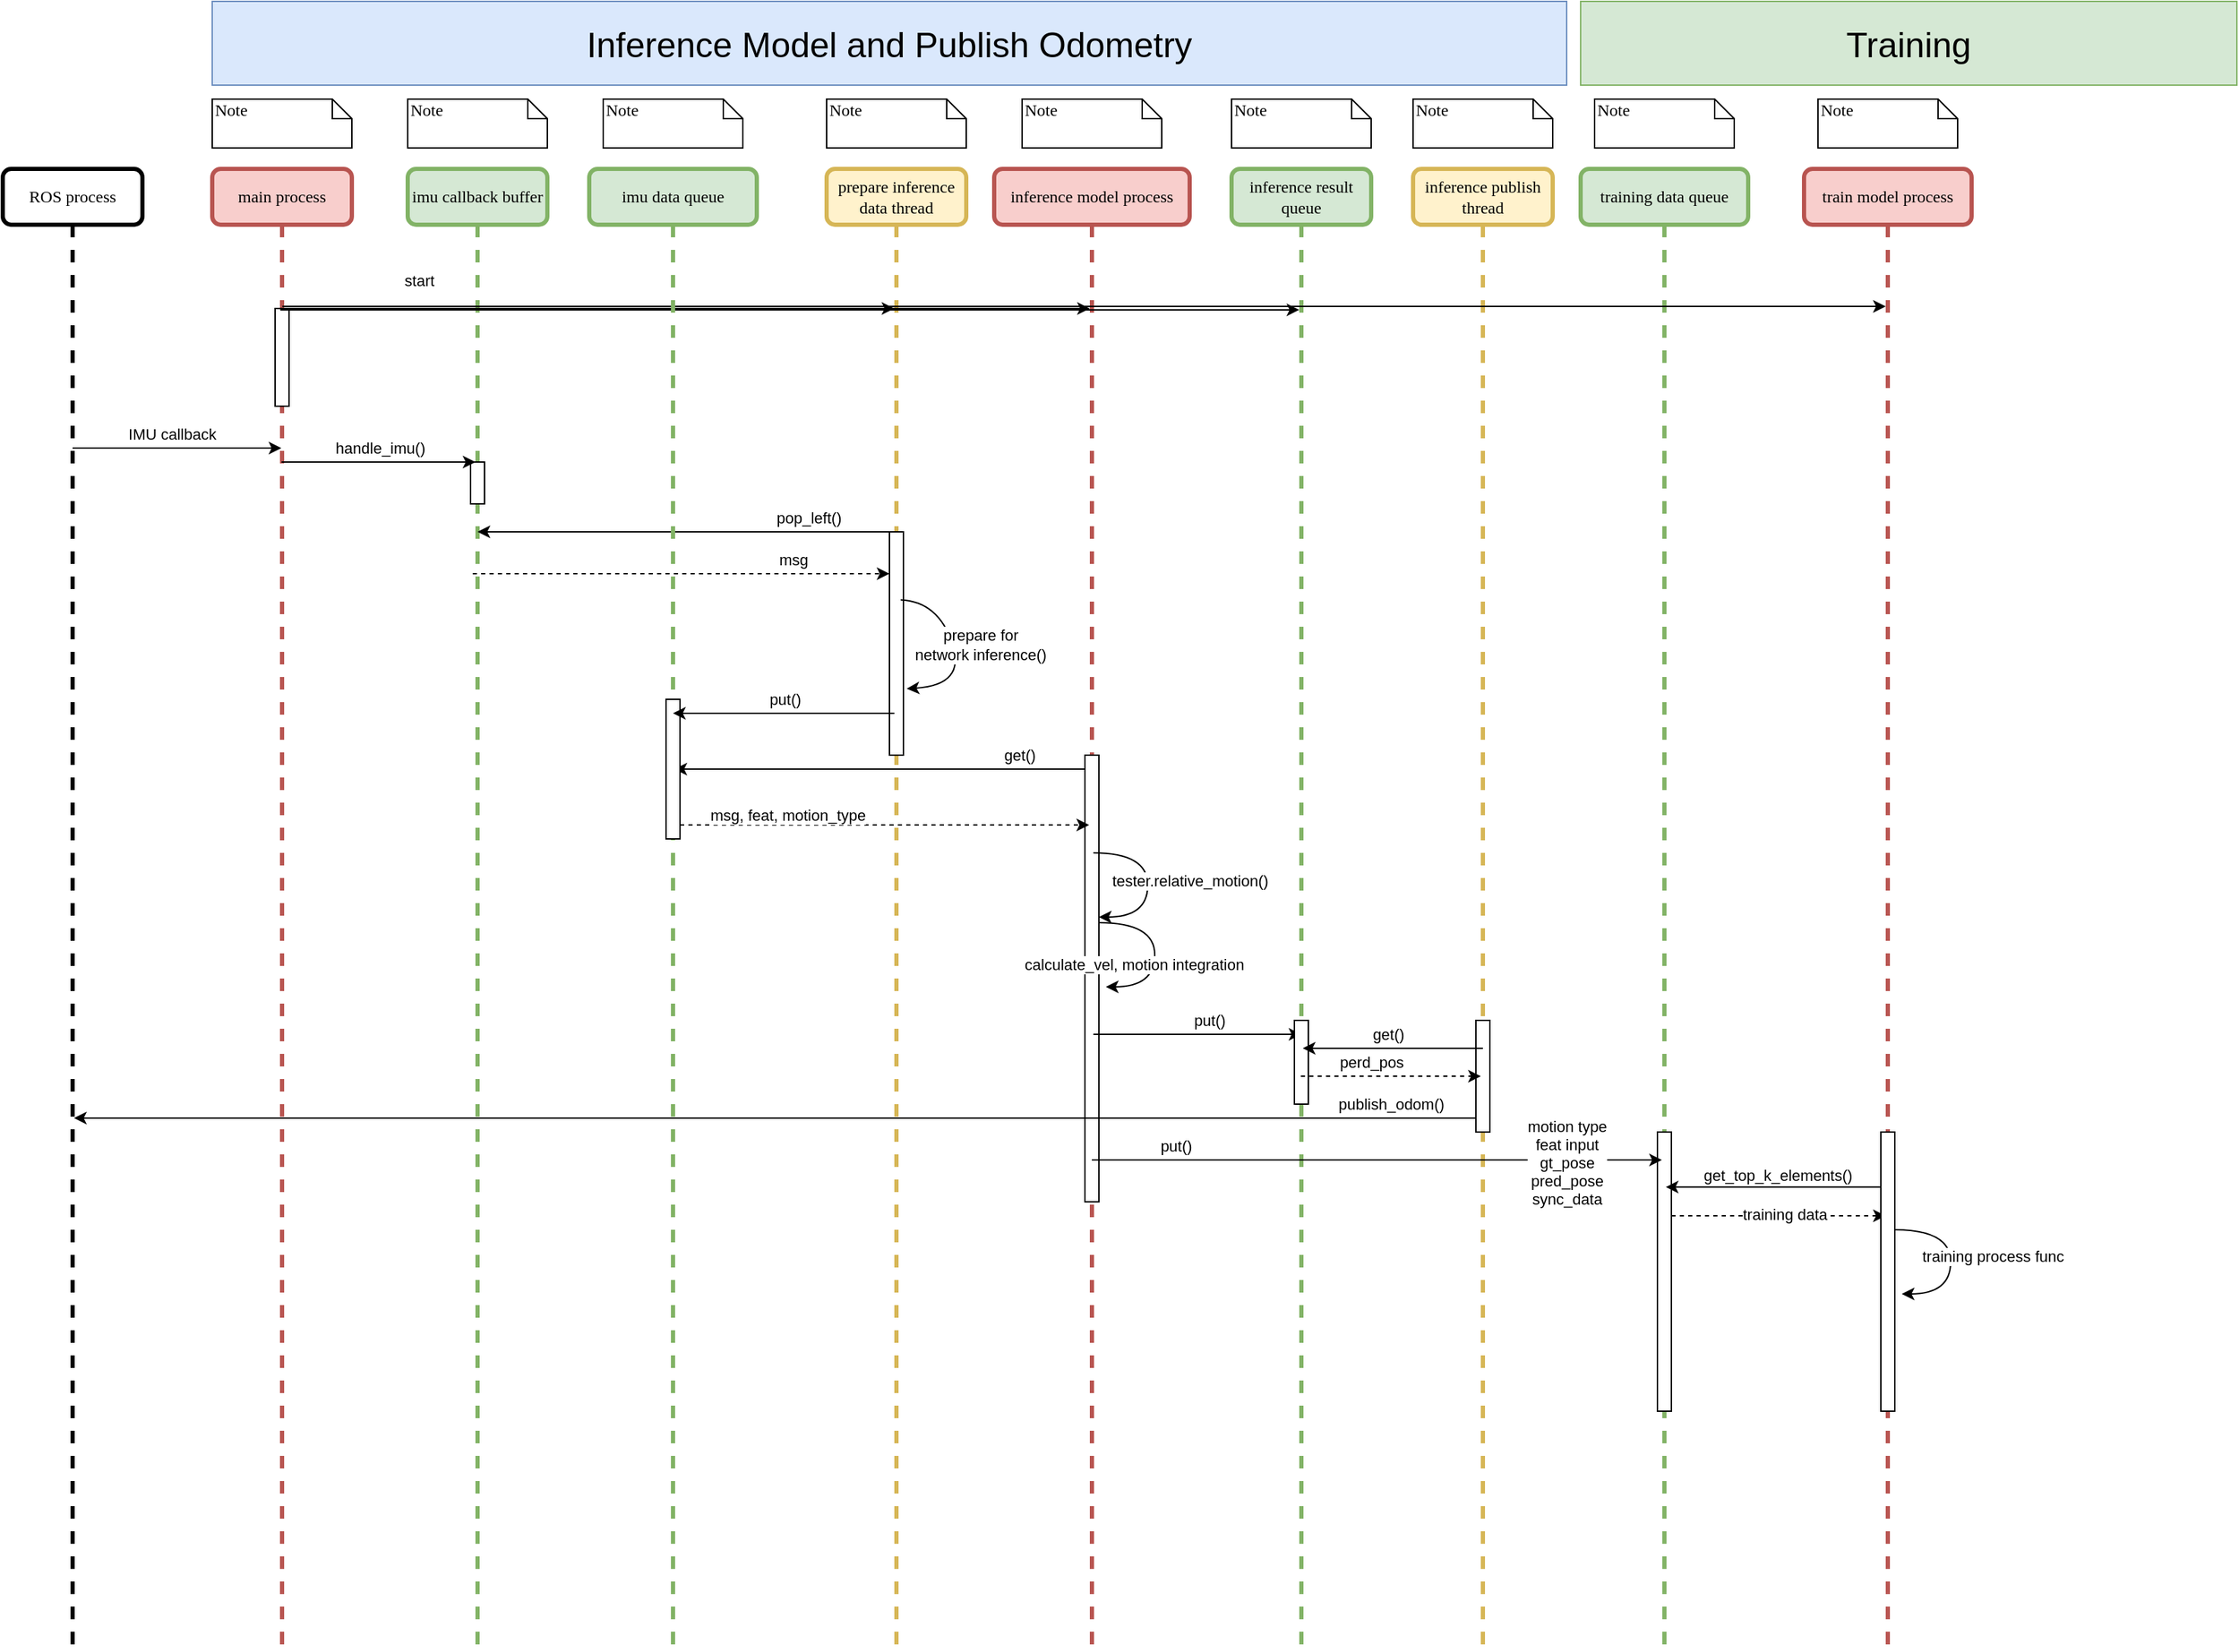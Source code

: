 <mxfile version="24.6.4" type="github">
  <diagram name="Page-1" id="13e1069c-82ec-6db2-03f1-153e76fe0fe0">
    <mxGraphModel dx="2893" dy="1884" grid="1" gridSize="10" guides="1" tooltips="1" connect="1" arrows="1" fold="1" page="1" pageScale="1" pageWidth="1100" pageHeight="850" background="none" math="0" shadow="0">
      <root>
        <mxCell id="0" />
        <mxCell id="1" parent="0" />
        <mxCell id="7baba1c4bc27f4b0-2" value="inference model process" style="shape=umlLifeline;perimeter=lifelinePerimeter;whiteSpace=wrap;html=1;container=1;collapsible=0;recursiveResize=0;outlineConnect=0;rounded=1;shadow=0;comic=0;labelBackgroundColor=none;strokeWidth=3;fontFamily=Verdana;fontSize=12;align=center;fillColor=#f8cecc;strokeColor=#b85450;" parent="1" vertex="1">
          <mxGeometry x="660" y="80" width="140" height="1060" as="geometry" />
        </mxCell>
        <mxCell id="7baba1c4bc27f4b0-10" value="" style="html=1;points=[];perimeter=orthogonalPerimeter;rounded=0;shadow=0;comic=0;labelBackgroundColor=none;strokeWidth=1;fontFamily=Verdana;fontSize=12;align=center;" parent="7baba1c4bc27f4b0-2" vertex="1">
          <mxGeometry x="65" y="420" width="10" height="320" as="geometry" />
        </mxCell>
        <mxCell id="TgrJ9VJSTw1f7FRwnSua-25" value="" style="endArrow=classic;html=1;rounded=0;" edge="1" parent="7baba1c4bc27f4b0-2" target="TgrJ9VJSTw1f7FRwnSua-19">
          <mxGeometry width="50" height="50" relative="1" as="geometry">
            <mxPoint x="65" y="430" as="sourcePoint" />
            <mxPoint x="-134.5" y="430" as="targetPoint" />
          </mxGeometry>
        </mxCell>
        <mxCell id="TgrJ9VJSTw1f7FRwnSua-26" value="get()" style="edgeLabel;html=1;align=center;verticalAlign=middle;resizable=0;points=[];" vertex="1" connectable="0" parent="TgrJ9VJSTw1f7FRwnSua-25">
          <mxGeometry x="-0.552" relative="1" as="geometry">
            <mxPoint x="19" y="-10" as="offset" />
          </mxGeometry>
        </mxCell>
        <mxCell id="TgrJ9VJSTw1f7FRwnSua-29" value="" style="curved=1;endArrow=classic;html=1;rounded=0;" edge="1" parent="7baba1c4bc27f4b0-2" source="7baba1c4bc27f4b0-2" target="7baba1c4bc27f4b0-10">
          <mxGeometry width="50" height="50" relative="1" as="geometry">
            <mxPoint x="120" y="630" as="sourcePoint" />
            <mxPoint x="70" y="620" as="targetPoint" />
            <Array as="points">
              <mxPoint x="110" y="490" />
              <mxPoint x="110" y="536" />
            </Array>
          </mxGeometry>
        </mxCell>
        <mxCell id="TgrJ9VJSTw1f7FRwnSua-30" value="tester.relative_motion()" style="edgeLabel;html=1;align=center;verticalAlign=middle;resizable=0;points=[];" vertex="1" connectable="0" parent="TgrJ9VJSTw1f7FRwnSua-29">
          <mxGeometry x="-0.121" y="-2" relative="1" as="geometry">
            <mxPoint x="32" y="6" as="offset" />
          </mxGeometry>
        </mxCell>
        <mxCell id="TgrJ9VJSTw1f7FRwnSua-31" value="" style="curved=1;endArrow=classic;html=1;rounded=0;" edge="1" parent="7baba1c4bc27f4b0-2">
          <mxGeometry width="50" height="50" relative="1" as="geometry">
            <mxPoint x="75" y="540" as="sourcePoint" />
            <mxPoint x="80" y="586" as="targetPoint" />
            <Array as="points">
              <mxPoint x="115" y="540" />
              <mxPoint x="115" y="586" />
            </Array>
          </mxGeometry>
        </mxCell>
        <mxCell id="TgrJ9VJSTw1f7FRwnSua-32" value="calculate_vel, motion integration" style="edgeLabel;html=1;align=center;verticalAlign=middle;resizable=0;points=[];" vertex="1" connectable="0" parent="TgrJ9VJSTw1f7FRwnSua-31">
          <mxGeometry x="-0.121" y="-2" relative="1" as="geometry">
            <mxPoint x="-13" y="17" as="offset" />
          </mxGeometry>
        </mxCell>
        <mxCell id="TgrJ9VJSTw1f7FRwnSua-33" value="" style="endArrow=classic;html=1;rounded=0;" edge="1" parent="7baba1c4bc27f4b0-2" source="7baba1c4bc27f4b0-2">
          <mxGeometry width="50" height="50" relative="1" as="geometry">
            <mxPoint x="75" y="642.7" as="sourcePoint" />
            <mxPoint x="220" y="620" as="targetPoint" />
          </mxGeometry>
        </mxCell>
        <mxCell id="TgrJ9VJSTw1f7FRwnSua-34" value="put()" style="edgeLabel;html=1;align=center;verticalAlign=middle;resizable=0;points=[];" vertex="1" connectable="0" parent="TgrJ9VJSTw1f7FRwnSua-33">
          <mxGeometry x="-0.083" y="1" relative="1" as="geometry">
            <mxPoint x="14" y="-9" as="offset" />
          </mxGeometry>
        </mxCell>
        <mxCell id="7baba1c4bc27f4b0-3" value="training data queue" style="shape=umlLifeline;perimeter=lifelinePerimeter;whiteSpace=wrap;html=1;container=1;collapsible=0;recursiveResize=0;outlineConnect=0;rounded=1;shadow=0;comic=0;labelBackgroundColor=none;strokeWidth=3;fontFamily=Verdana;fontSize=12;align=center;fillColor=#d5e8d4;strokeColor=#82b366;" parent="1" vertex="1">
          <mxGeometry x="1080" y="80" width="120" height="1060" as="geometry" />
        </mxCell>
        <mxCell id="TgrJ9VJSTw1f7FRwnSua-53" value="" style="html=1;points=[];perimeter=orthogonalPerimeter;rounded=0;shadow=0;comic=0;labelBackgroundColor=none;strokeColor=#000000;strokeWidth=1;fillColor=#FFFFFF;fontFamily=Verdana;fontSize=12;fontColor=#000000;align=center;" vertex="1" parent="7baba1c4bc27f4b0-3">
          <mxGeometry x="55" y="690" width="10" height="200" as="geometry" />
        </mxCell>
        <mxCell id="TgrJ9VJSTw1f7FRwnSua-57" value="" style="endArrow=classic;html=1;rounded=0;dashed=1;" edge="1" parent="7baba1c4bc27f4b0-3" target="TgrJ9VJSTw1f7FRwnSua-48">
          <mxGeometry width="50" height="50" relative="1" as="geometry">
            <mxPoint x="65" y="750" as="sourcePoint" />
            <mxPoint x="135" y="750" as="targetPoint" />
          </mxGeometry>
        </mxCell>
        <mxCell id="TgrJ9VJSTw1f7FRwnSua-58" value="training data" style="edgeLabel;html=1;align=center;verticalAlign=middle;resizable=0;points=[];" vertex="1" connectable="0" parent="TgrJ9VJSTw1f7FRwnSua-57">
          <mxGeometry x="0.055" y="1" relative="1" as="geometry">
            <mxPoint as="offset" />
          </mxGeometry>
        </mxCell>
        <mxCell id="7baba1c4bc27f4b0-4" value="prepare inference data thread" style="shape=umlLifeline;perimeter=lifelinePerimeter;whiteSpace=wrap;html=1;container=1;collapsible=0;recursiveResize=0;outlineConnect=0;rounded=1;shadow=0;comic=0;labelBackgroundColor=none;strokeWidth=3;fontFamily=Verdana;fontSize=12;align=center;fillColor=#fff2cc;strokeColor=#d6b656;" parent="1" vertex="1">
          <mxGeometry x="540" y="80" width="100" height="1060" as="geometry" />
        </mxCell>
        <mxCell id="7baba1c4bc27f4b0-16" value="" style="html=1;points=[];perimeter=orthogonalPerimeter;rounded=0;shadow=0;comic=0;labelBackgroundColor=none;strokeWidth=1;fontFamily=Verdana;fontSize=12;align=center;" parent="7baba1c4bc27f4b0-4" vertex="1">
          <mxGeometry x="45" y="260" width="10" height="160" as="geometry" />
        </mxCell>
        <mxCell id="TgrJ9VJSTw1f7FRwnSua-17" value="" style="curved=1;endArrow=classic;html=1;rounded=0;exitX=0.8;exitY=0.305;exitDx=0;exitDy=0;exitPerimeter=0;entryX=1.235;entryY=0.702;entryDx=0;entryDy=0;entryPerimeter=0;" edge="1" parent="7baba1c4bc27f4b0-4" source="7baba1c4bc27f4b0-16" target="7baba1c4bc27f4b0-16">
          <mxGeometry width="50" height="50" relative="1" as="geometry">
            <mxPoint x="155" y="310" as="sourcePoint" />
            <mxPoint x="90" y="370" as="targetPoint" />
            <Array as="points">
              <mxPoint x="80" y="310" />
              <mxPoint x="100" y="370" />
            </Array>
          </mxGeometry>
        </mxCell>
        <mxCell id="TgrJ9VJSTw1f7FRwnSua-18" value="prepare for&lt;div&gt;network inference()&lt;/div&gt;" style="edgeLabel;html=1;align=center;verticalAlign=middle;resizable=0;points=[];" vertex="1" connectable="0" parent="TgrJ9VJSTw1f7FRwnSua-17">
          <mxGeometry x="-0.114" relative="1" as="geometry">
            <mxPoint x="20" as="offset" />
          </mxGeometry>
        </mxCell>
        <mxCell id="TgrJ9VJSTw1f7FRwnSua-15" value="" style="endArrow=classic;html=1;rounded=0;dashed=1;" edge="1" parent="7baba1c4bc27f4b0-4">
          <mxGeometry width="50" height="50" relative="1" as="geometry">
            <mxPoint x="-253.429" y="290" as="sourcePoint" />
            <mxPoint x="45.0" y="290" as="targetPoint" />
          </mxGeometry>
        </mxCell>
        <mxCell id="TgrJ9VJSTw1f7FRwnSua-16" value="msg" style="edgeLabel;html=1;align=center;verticalAlign=middle;resizable=0;points=[];" vertex="1" connectable="0" parent="TgrJ9VJSTw1f7FRwnSua-15">
          <mxGeometry x="-0.34" y="-1" relative="1" as="geometry">
            <mxPoint x="131" y="-11" as="offset" />
          </mxGeometry>
        </mxCell>
        <mxCell id="TgrJ9VJSTw1f7FRwnSua-27" value="" style="endArrow=classic;html=1;rounded=0;dashed=1;" edge="1" parent="7baba1c4bc27f4b0-4">
          <mxGeometry width="50" height="50" relative="1" as="geometry">
            <mxPoint x="-105" y="470" as="sourcePoint" />
            <mxPoint x="188" y="470" as="targetPoint" />
          </mxGeometry>
        </mxCell>
        <mxCell id="TgrJ9VJSTw1f7FRwnSua-28" value="msg, feat, motion_type" style="edgeLabel;html=1;align=center;verticalAlign=middle;resizable=0;points=[];" vertex="1" connectable="0" parent="TgrJ9VJSTw1f7FRwnSua-27">
          <mxGeometry x="0.367" y="-3" relative="1" as="geometry">
            <mxPoint x="-124" y="-10" as="offset" />
          </mxGeometry>
        </mxCell>
        <mxCell id="7baba1c4bc27f4b0-5" value="inference result queue" style="shape=umlLifeline;perimeter=lifelinePerimeter;whiteSpace=wrap;html=1;container=1;collapsible=0;recursiveResize=0;outlineConnect=0;rounded=1;shadow=0;comic=0;labelBackgroundColor=none;strokeWidth=3;fontFamily=Verdana;fontSize=12;align=center;fillColor=#d5e8d4;strokeColor=#82b366;" parent="1" vertex="1">
          <mxGeometry x="830" y="80" width="100" height="1060" as="geometry" />
        </mxCell>
        <mxCell id="7baba1c4bc27f4b0-19" value="" style="html=1;points=[];perimeter=orthogonalPerimeter;rounded=0;shadow=0;comic=0;labelBackgroundColor=none;strokeWidth=1;fontFamily=Verdana;fontSize=12;align=center;" parent="7baba1c4bc27f4b0-5" vertex="1">
          <mxGeometry x="45" y="610" width="10" height="60" as="geometry" />
        </mxCell>
        <mxCell id="7baba1c4bc27f4b0-6" value="imu callback buffer" style="shape=umlLifeline;perimeter=lifelinePerimeter;whiteSpace=wrap;html=1;container=1;collapsible=0;recursiveResize=0;outlineConnect=0;rounded=1;shadow=0;comic=0;labelBackgroundColor=none;strokeWidth=3;fontFamily=Verdana;fontSize=12;align=center;fillColor=#d5e8d4;strokeColor=#82b366;" parent="1" vertex="1">
          <mxGeometry x="240" y="80" width="100" height="1060" as="geometry" />
        </mxCell>
        <mxCell id="7baba1c4bc27f4b0-28" value="" style="html=1;points=[];perimeter=orthogonalPerimeter;rounded=0;shadow=0;comic=0;labelBackgroundColor=none;strokeWidth=1;fontFamily=Verdana;fontSize=12;align=center;" parent="7baba1c4bc27f4b0-6" vertex="1">
          <mxGeometry x="45" y="210" width="10" height="30" as="geometry" />
        </mxCell>
        <mxCell id="7baba1c4bc27f4b0-7" value="inference publish thread" style="shape=umlLifeline;perimeter=lifelinePerimeter;whiteSpace=wrap;html=1;container=1;collapsible=0;recursiveResize=0;outlineConnect=0;rounded=1;shadow=0;comic=0;labelBackgroundColor=none;strokeWidth=3;fontFamily=Verdana;fontSize=12;align=center;fillColor=#fff2cc;strokeColor=#d6b656;" parent="1" vertex="1">
          <mxGeometry x="960" y="80" width="100" height="1060" as="geometry" />
        </mxCell>
        <mxCell id="7baba1c4bc27f4b0-25" value="" style="html=1;points=[];perimeter=orthogonalPerimeter;rounded=0;shadow=0;comic=0;labelBackgroundColor=none;strokeColor=#000000;strokeWidth=1;fillColor=#FFFFFF;fontFamily=Verdana;fontSize=12;fontColor=#000000;align=center;" parent="7baba1c4bc27f4b0-7" vertex="1">
          <mxGeometry x="45" y="610" width="10" height="80" as="geometry" />
        </mxCell>
        <mxCell id="TgrJ9VJSTw1f7FRwnSua-35" value="" style="endArrow=classic;html=1;rounded=0;" edge="1" parent="7baba1c4bc27f4b0-7" target="7baba1c4bc27f4b0-5">
          <mxGeometry width="50" height="50" relative="1" as="geometry">
            <mxPoint x="50" y="630" as="sourcePoint" />
            <mxPoint x="100" y="580" as="targetPoint" />
          </mxGeometry>
        </mxCell>
        <mxCell id="TgrJ9VJSTw1f7FRwnSua-36" value="get()" style="edgeLabel;html=1;align=center;verticalAlign=middle;resizable=0;points=[];" vertex="1" connectable="0" parent="TgrJ9VJSTw1f7FRwnSua-35">
          <mxGeometry x="0.248" y="-3" relative="1" as="geometry">
            <mxPoint x="12" y="-7" as="offset" />
          </mxGeometry>
        </mxCell>
        <mxCell id="TgrJ9VJSTw1f7FRwnSua-51" value="" style="endArrow=classic;html=1;rounded=0;" edge="1" parent="7baba1c4bc27f4b0-7">
          <mxGeometry width="50" height="50" relative="1" as="geometry">
            <mxPoint x="-229.996" y="710" as="sourcePoint" />
            <mxPoint x="178.18" y="710" as="targetPoint" />
          </mxGeometry>
        </mxCell>
        <mxCell id="TgrJ9VJSTw1f7FRwnSua-52" value="put()" style="edgeLabel;html=1;align=center;verticalAlign=middle;resizable=0;points=[];" vertex="1" connectable="0" parent="TgrJ9VJSTw1f7FRwnSua-51">
          <mxGeometry x="-0.807" y="-1" relative="1" as="geometry">
            <mxPoint x="20" y="-11" as="offset" />
          </mxGeometry>
        </mxCell>
        <mxCell id="TgrJ9VJSTw1f7FRwnSua-54" value="motion type&lt;div&gt;feat input&lt;/div&gt;&lt;div&gt;gt_pose&lt;/div&gt;&lt;div&gt;pred_pose&lt;/div&gt;&lt;div&gt;sync_data&lt;/div&gt;" style="edgeLabel;html=1;align=center;verticalAlign=middle;resizable=0;points=[];" vertex="1" connectable="0" parent="TgrJ9VJSTw1f7FRwnSua-51">
          <mxGeometry x="0.698" y="-2" relative="1" as="geometry">
            <mxPoint x="-7" as="offset" />
          </mxGeometry>
        </mxCell>
        <mxCell id="7baba1c4bc27f4b0-8" value="main process" style="shape=umlLifeline;perimeter=lifelinePerimeter;whiteSpace=wrap;html=1;container=1;collapsible=0;recursiveResize=0;outlineConnect=0;rounded=1;shadow=0;comic=0;labelBackgroundColor=none;strokeWidth=3;fontFamily=Verdana;fontSize=12;align=center;fillColor=#f8cecc;strokeColor=#b85450;" parent="1" vertex="1">
          <mxGeometry x="100" y="80" width="100" height="1060" as="geometry" />
        </mxCell>
        <mxCell id="7baba1c4bc27f4b0-9" value="" style="html=1;points=[];perimeter=orthogonalPerimeter;rounded=0;shadow=0;comic=0;labelBackgroundColor=none;strokeWidth=1;fontFamily=Verdana;fontSize=12;align=center;" parent="7baba1c4bc27f4b0-8" vertex="1">
          <mxGeometry x="45" y="100" width="10" height="70" as="geometry" />
        </mxCell>
        <mxCell id="TgrJ9VJSTw1f7FRwnSua-5" value="" style="endArrow=classic;html=1;rounded=0;" edge="1" parent="7baba1c4bc27f4b0-8" target="7baba1c4bc27f4b0-4">
          <mxGeometry width="50" height="50" relative="1" as="geometry">
            <mxPoint x="44.997" y="100" as="sourcePoint" />
            <mxPoint x="135.01" y="100" as="targetPoint" />
          </mxGeometry>
        </mxCell>
        <mxCell id="TgrJ9VJSTw1f7FRwnSua-7" value="" style="endArrow=classic;html=1;rounded=0;" edge="1" parent="7baba1c4bc27f4b0-8">
          <mxGeometry width="50" height="50" relative="1" as="geometry">
            <mxPoint x="-100" y="200" as="sourcePoint" />
            <mxPoint x="49.5" y="200" as="targetPoint" />
          </mxGeometry>
        </mxCell>
        <mxCell id="TgrJ9VJSTw1f7FRwnSua-8" value="IMU callback" style="edgeLabel;html=1;align=center;verticalAlign=middle;resizable=0;points=[];" vertex="1" connectable="0" parent="TgrJ9VJSTw1f7FRwnSua-7">
          <mxGeometry x="-0.058" relative="1" as="geometry">
            <mxPoint y="-10" as="offset" />
          </mxGeometry>
        </mxCell>
        <mxCell id="7baba1c4bc27f4b0-40" value="Note" style="shape=note;whiteSpace=wrap;html=1;size=14;verticalAlign=top;align=left;spacingTop=-6;rounded=0;shadow=0;comic=0;labelBackgroundColor=none;strokeWidth=1;fontFamily=Verdana;fontSize=12" parent="1" vertex="1">
          <mxGeometry x="100" y="30" width="100" height="35" as="geometry" />
        </mxCell>
        <mxCell id="7baba1c4bc27f4b0-41" value="Note" style="shape=note;whiteSpace=wrap;html=1;size=14;verticalAlign=top;align=left;spacingTop=-6;rounded=0;shadow=0;comic=0;labelBackgroundColor=none;strokeWidth=1;fontFamily=Verdana;fontSize=12" parent="1" vertex="1">
          <mxGeometry x="830.0" y="30" width="100" height="35" as="geometry" />
        </mxCell>
        <mxCell id="7baba1c4bc27f4b0-42" value="Note" style="shape=note;whiteSpace=wrap;html=1;size=14;verticalAlign=top;align=left;spacingTop=-6;rounded=0;shadow=0;comic=0;labelBackgroundColor=none;strokeWidth=1;fontFamily=Verdana;fontSize=12" parent="1" vertex="1">
          <mxGeometry x="1090" y="30" width="100" height="35" as="geometry" />
        </mxCell>
        <mxCell id="7baba1c4bc27f4b0-43" value="Note" style="shape=note;whiteSpace=wrap;html=1;size=14;verticalAlign=top;align=left;spacingTop=-6;rounded=0;shadow=0;comic=0;labelBackgroundColor=none;strokeWidth=1;fontFamily=Verdana;fontSize=12" parent="1" vertex="1">
          <mxGeometry x="540" y="30" width="100" height="35" as="geometry" />
        </mxCell>
        <mxCell id="7baba1c4bc27f4b0-44" value="Note" style="shape=note;whiteSpace=wrap;html=1;size=14;verticalAlign=top;align=left;spacingTop=-6;rounded=0;shadow=0;comic=0;labelBackgroundColor=none;strokeWidth=1;fontFamily=Verdana;fontSize=12" parent="1" vertex="1">
          <mxGeometry x="680" y="30" width="100" height="35" as="geometry" />
        </mxCell>
        <mxCell id="7baba1c4bc27f4b0-45" value="Note" style="shape=note;whiteSpace=wrap;html=1;size=14;verticalAlign=top;align=left;spacingTop=-6;rounded=0;shadow=0;comic=0;labelBackgroundColor=none;strokeWidth=1;fontFamily=Verdana;fontSize=12" parent="1" vertex="1">
          <mxGeometry x="240" y="30" width="100" height="35" as="geometry" />
        </mxCell>
        <mxCell id="7baba1c4bc27f4b0-46" value="Note" style="shape=note;whiteSpace=wrap;html=1;size=14;verticalAlign=top;align=left;spacingTop=-6;rounded=0;shadow=0;comic=0;labelBackgroundColor=none;strokeWidth=1;fontFamily=Verdana;fontSize=12" parent="1" vertex="1">
          <mxGeometry x="960" y="30" width="100" height="35" as="geometry" />
        </mxCell>
        <mxCell id="TgrJ9VJSTw1f7FRwnSua-3" value="" style="endArrow=classic;html=1;rounded=0;exitX=0.518;exitY=-0.021;exitDx=0;exitDy=0;exitPerimeter=0;" edge="1" parent="1" source="7baba1c4bc27f4b0-9" target="TgrJ9VJSTw1f7FRwnSua-48">
          <mxGeometry width="50" height="50" relative="1" as="geometry">
            <mxPoint x="220" y="290" as="sourcePoint" />
            <mxPoint x="270" y="240" as="targetPoint" />
          </mxGeometry>
        </mxCell>
        <mxCell id="TgrJ9VJSTw1f7FRwnSua-6" value="" style="endArrow=classic;html=1;rounded=0;exitX=0.37;exitY=0.014;exitDx=0;exitDy=0;exitPerimeter=0;" edge="1" parent="1" source="7baba1c4bc27f4b0-9" target="7baba1c4bc27f4b0-5">
          <mxGeometry width="50" height="50" relative="1" as="geometry">
            <mxPoint x="210" y="300" as="sourcePoint" />
            <mxPoint x="260" y="250" as="targetPoint" />
          </mxGeometry>
        </mxCell>
        <mxCell id="TgrJ9VJSTw1f7FRwnSua-9" value="start" style="edgeLabel;html=1;align=center;verticalAlign=middle;resizable=0;points=[];" vertex="1" connectable="0" parent="TgrJ9VJSTw1f7FRwnSua-6">
          <mxGeometry x="-0.728" y="3" relative="1" as="geometry">
            <mxPoint y="-18" as="offset" />
          </mxGeometry>
        </mxCell>
        <mxCell id="TgrJ9VJSTw1f7FRwnSua-10" value="" style="endArrow=classic;html=1;rounded=0;" edge="1" parent="1" target="7baba1c4bc27f4b0-2">
          <mxGeometry width="50" height="50" relative="1" as="geometry">
            <mxPoint x="145.0" y="180" as="sourcePoint" />
            <mxPoint x="225.37" y="180" as="targetPoint" />
          </mxGeometry>
        </mxCell>
        <mxCell id="TgrJ9VJSTw1f7FRwnSua-11" value="" style="endArrow=classic;html=1;rounded=0;" edge="1" parent="1" target="7baba1c4bc27f4b0-6">
          <mxGeometry width="50" height="50" relative="1" as="geometry">
            <mxPoint x="149.63" y="290" as="sourcePoint" />
            <mxPoint x="250" y="290" as="targetPoint" />
          </mxGeometry>
        </mxCell>
        <mxCell id="TgrJ9VJSTw1f7FRwnSua-12" value="handle_imu()" style="edgeLabel;html=1;align=center;verticalAlign=middle;resizable=0;points=[];" vertex="1" connectable="0" parent="TgrJ9VJSTw1f7FRwnSua-11">
          <mxGeometry x="0.167" y="-1" relative="1" as="geometry">
            <mxPoint x="-11" y="-11" as="offset" />
          </mxGeometry>
        </mxCell>
        <mxCell id="TgrJ9VJSTw1f7FRwnSua-13" value="" style="endArrow=classic;html=1;rounded=0;" edge="1" parent="1">
          <mxGeometry width="50" height="50" relative="1" as="geometry">
            <mxPoint x="590" y="340" as="sourcePoint" />
            <mxPoint x="290" y="340" as="targetPoint" />
          </mxGeometry>
        </mxCell>
        <mxCell id="TgrJ9VJSTw1f7FRwnSua-14" value="pop_left()" style="edgeLabel;html=1;align=center;verticalAlign=middle;resizable=0;points=[];" vertex="1" connectable="0" parent="TgrJ9VJSTw1f7FRwnSua-13">
          <mxGeometry x="-0.371" y="3" relative="1" as="geometry">
            <mxPoint x="31" y="-13" as="offset" />
          </mxGeometry>
        </mxCell>
        <mxCell id="TgrJ9VJSTw1f7FRwnSua-19" value="imu data queue" style="shape=umlLifeline;perimeter=lifelinePerimeter;whiteSpace=wrap;html=1;container=1;collapsible=0;recursiveResize=0;outlineConnect=0;rounded=1;shadow=0;comic=0;labelBackgroundColor=none;strokeWidth=3;fontFamily=Verdana;fontSize=12;align=center;fillColor=#d5e8d4;strokeColor=#82b366;" vertex="1" parent="1">
          <mxGeometry x="370" y="80" width="120" height="1060" as="geometry" />
        </mxCell>
        <mxCell id="TgrJ9VJSTw1f7FRwnSua-20" value="" style="html=1;points=[];perimeter=orthogonalPerimeter;rounded=0;shadow=0;comic=0;labelBackgroundColor=none;strokeWidth=1;fontFamily=Verdana;fontSize=12;align=center;" vertex="1" parent="TgrJ9VJSTw1f7FRwnSua-19">
          <mxGeometry x="55" y="380" width="10" height="100" as="geometry" />
        </mxCell>
        <mxCell id="TgrJ9VJSTw1f7FRwnSua-21" value="Note" style="shape=note;whiteSpace=wrap;html=1;size=14;verticalAlign=top;align=left;spacingTop=-6;rounded=0;shadow=0;comic=0;labelBackgroundColor=none;strokeWidth=1;fontFamily=Verdana;fontSize=12" vertex="1" parent="1">
          <mxGeometry x="380" y="30" width="100" height="35" as="geometry" />
        </mxCell>
        <mxCell id="TgrJ9VJSTw1f7FRwnSua-22" value="" style="endArrow=classic;html=1;rounded=0;" edge="1" parent="1" source="7baba1c4bc27f4b0-4">
          <mxGeometry width="50" height="50" relative="1" as="geometry">
            <mxPoint x="340" y="520" as="sourcePoint" />
            <mxPoint x="430" y="470" as="targetPoint" />
          </mxGeometry>
        </mxCell>
        <mxCell id="TgrJ9VJSTw1f7FRwnSua-23" value="put()" style="edgeLabel;html=1;align=center;verticalAlign=middle;resizable=0;points=[];" vertex="1" connectable="0" parent="TgrJ9VJSTw1f7FRwnSua-22">
          <mxGeometry x="0.243" y="-1" relative="1" as="geometry">
            <mxPoint x="20" y="-9" as="offset" />
          </mxGeometry>
        </mxCell>
        <mxCell id="TgrJ9VJSTw1f7FRwnSua-37" value="" style="endArrow=classic;html=1;rounded=0;dashed=1;" edge="1" parent="1" target="7baba1c4bc27f4b0-7">
          <mxGeometry width="50" height="50" relative="1" as="geometry">
            <mxPoint x="879.63" y="730" as="sourcePoint" />
            <mxPoint x="980" y="730" as="targetPoint" />
          </mxGeometry>
        </mxCell>
        <mxCell id="TgrJ9VJSTw1f7FRwnSua-38" value="perd_pos" style="edgeLabel;html=1;align=center;verticalAlign=middle;resizable=0;points=[];" vertex="1" connectable="0" parent="TgrJ9VJSTw1f7FRwnSua-37">
          <mxGeometry x="0.157" y="-2" relative="1" as="geometry">
            <mxPoint x="-24" y="-12" as="offset" />
          </mxGeometry>
        </mxCell>
        <mxCell id="TgrJ9VJSTw1f7FRwnSua-39" value="ROS process" style="shape=umlLifeline;perimeter=lifelinePerimeter;whiteSpace=wrap;html=1;container=1;collapsible=0;recursiveResize=0;outlineConnect=0;rounded=1;shadow=0;comic=0;labelBackgroundColor=none;strokeWidth=3;fontFamily=Verdana;fontSize=12;align=center;" vertex="1" parent="1">
          <mxGeometry x="-50" y="80" width="100" height="1060" as="geometry" />
        </mxCell>
        <mxCell id="TgrJ9VJSTw1f7FRwnSua-44" value="" style="endArrow=classic;html=1;rounded=0;" edge="1" parent="1" source="7baba1c4bc27f4b0-25" target="TgrJ9VJSTw1f7FRwnSua-39">
          <mxGeometry width="50" height="50" relative="1" as="geometry">
            <mxPoint x="790" y="940" as="sourcePoint" />
            <mxPoint x="840" y="890" as="targetPoint" />
            <Array as="points">
              <mxPoint x="960" y="760" />
            </Array>
          </mxGeometry>
        </mxCell>
        <mxCell id="TgrJ9VJSTw1f7FRwnSua-45" value="publish_odom()" style="edgeLabel;html=1;align=center;verticalAlign=middle;resizable=0;points=[];" vertex="1" connectable="0" parent="TgrJ9VJSTw1f7FRwnSua-44">
          <mxGeometry x="-0.877" y="-2" relative="1" as="geometry">
            <mxPoint y="-8" as="offset" />
          </mxGeometry>
        </mxCell>
        <mxCell id="TgrJ9VJSTw1f7FRwnSua-46" value="&lt;font style=&quot;font-size: 25px;&quot;&gt;Inference Model and Publish Odometry&lt;/font&gt;" style="rounded=0;whiteSpace=wrap;html=1;fillColor=#dae8fc;strokeColor=#6c8ebf;" vertex="1" parent="1">
          <mxGeometry x="100" y="-40" width="970" height="60" as="geometry" />
        </mxCell>
        <mxCell id="TgrJ9VJSTw1f7FRwnSua-47" value="&lt;font style=&quot;font-size: 25px;&quot;&gt;Training&lt;/font&gt;" style="rounded=0;whiteSpace=wrap;html=1;fillColor=#d5e8d4;strokeColor=#82b366;" vertex="1" parent="1">
          <mxGeometry x="1080" y="-40" width="470" height="60" as="geometry" />
        </mxCell>
        <mxCell id="TgrJ9VJSTw1f7FRwnSua-48" value="train model process" style="shape=umlLifeline;perimeter=lifelinePerimeter;whiteSpace=wrap;html=1;container=1;collapsible=0;recursiveResize=0;outlineConnect=0;rounded=1;shadow=0;comic=0;labelBackgroundColor=none;strokeWidth=3;fontFamily=Verdana;fontSize=12;align=center;fillColor=#f8cecc;strokeColor=#b85450;" vertex="1" parent="1">
          <mxGeometry x="1240" y="80" width="120" height="1060" as="geometry" />
        </mxCell>
        <mxCell id="7baba1c4bc27f4b0-13" value="" style="html=1;points=[];perimeter=orthogonalPerimeter;rounded=0;shadow=0;comic=0;labelBackgroundColor=none;strokeWidth=1;fontFamily=Verdana;fontSize=12;align=center;" parent="TgrJ9VJSTw1f7FRwnSua-48" vertex="1">
          <mxGeometry x="55" y="690" width="10" height="200" as="geometry" />
        </mxCell>
        <mxCell id="TgrJ9VJSTw1f7FRwnSua-55" value="" style="endArrow=classic;html=1;rounded=0;" edge="1" parent="TgrJ9VJSTw1f7FRwnSua-48" target="7baba1c4bc27f4b0-3">
          <mxGeometry width="50" height="50" relative="1" as="geometry">
            <mxPoint x="55" y="729.41" as="sourcePoint" />
            <mxPoint x="-15" y="729.41" as="targetPoint" />
          </mxGeometry>
        </mxCell>
        <mxCell id="TgrJ9VJSTw1f7FRwnSua-56" value="get_top_k_elements()" style="edgeLabel;html=1;align=center;verticalAlign=middle;resizable=0;points=[];" vertex="1" connectable="0" parent="TgrJ9VJSTw1f7FRwnSua-55">
          <mxGeometry x="-0.077" y="4" relative="1" as="geometry">
            <mxPoint x="-3" y="-13" as="offset" />
          </mxGeometry>
        </mxCell>
        <mxCell id="TgrJ9VJSTw1f7FRwnSua-59" value="" style="curved=1;endArrow=classic;html=1;rounded=0;" edge="1" parent="TgrJ9VJSTw1f7FRwnSua-48">
          <mxGeometry width="50" height="50" relative="1" as="geometry">
            <mxPoint x="65" y="760" as="sourcePoint" />
            <mxPoint x="70" y="806" as="targetPoint" />
            <Array as="points">
              <mxPoint x="105" y="760" />
              <mxPoint x="105" y="806" />
            </Array>
          </mxGeometry>
        </mxCell>
        <mxCell id="TgrJ9VJSTw1f7FRwnSua-60" value="training process func" style="edgeLabel;html=1;align=center;verticalAlign=middle;resizable=0;points=[];" vertex="1" connectable="0" parent="TgrJ9VJSTw1f7FRwnSua-59">
          <mxGeometry x="-0.121" y="-2" relative="1" as="geometry">
            <mxPoint x="32" y="6" as="offset" />
          </mxGeometry>
        </mxCell>
        <mxCell id="TgrJ9VJSTw1f7FRwnSua-50" value="Note" style="shape=note;whiteSpace=wrap;html=1;size=14;verticalAlign=top;align=left;spacingTop=-6;rounded=0;shadow=0;comic=0;labelBackgroundColor=none;strokeWidth=1;fontFamily=Verdana;fontSize=12" vertex="1" parent="1">
          <mxGeometry x="1250" y="30" width="100" height="35" as="geometry" />
        </mxCell>
      </root>
    </mxGraphModel>
  </diagram>
</mxfile>
